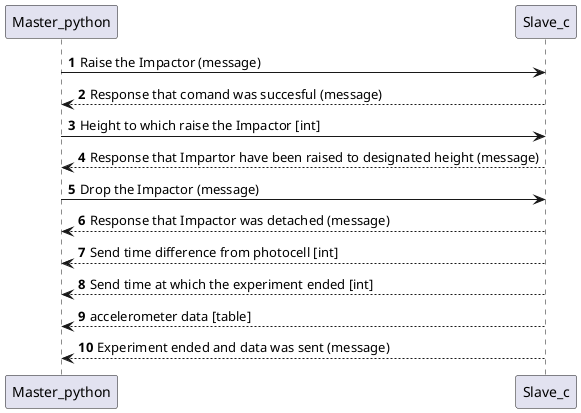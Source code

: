 @startuml
'https://plantuml.com/sequence-diagram

autonumber
Master_python -> Slave_c: Raise the Impactor (message)
Slave_c --> Master_python: Response that comand was succesful (message)

Master_python -> Slave_c: Height to which raise the Impactor [int]
Slave_c --> Master_python: Response that Impartor have been raised to designated height (message)

Master_python -> Slave_c: Drop the Impactor (message)
Slave_c --> Master_python: Response that Impactor was detached (message)

Slave_c --> Master_python: Send time difference from photocell [int]
Slave_c --> Master_python: Send time at which the experiment ended [int]
Slave_c --> Master_python: accelerometer data [table]

Slave_c --> Master_python: Experiment ended and data was sent (message)
@enduml